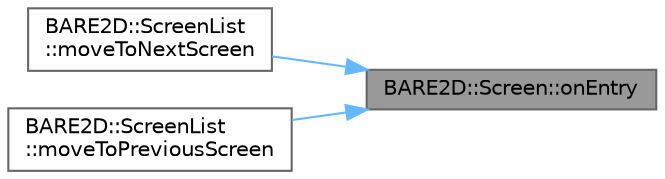 digraph "BARE2D::Screen::onEntry"
{
 // INTERACTIVE_SVG=YES
 // LATEX_PDF_SIZE
  bgcolor="transparent";
  edge [fontname=Helvetica,fontsize=10,labelfontname=Helvetica,labelfontsize=10];
  node [fontname=Helvetica,fontsize=10,shape=box,height=0.2,width=0.4];
  rankdir="RL";
  Node1 [label="BARE2D::Screen::onEntry",height=0.2,width=0.4,color="gray40", fillcolor="grey60", style="filled", fontcolor="black",tooltip="This is pretty close to the init function. It is called every time the screen is entered."];
  Node1 -> Node2 [dir="back",color="steelblue1",style="solid"];
  Node2 [label="BARE2D::ScreenList\l::moveToNextScreen",height=0.2,width=0.4,color="grey40", fillcolor="white", style="filled",URL="$class_b_a_r_e2_d_1_1_screen_list.html#ae8047deac7849ebd02b92d8c347715fb",tooltip="Moves to the next screen, updates needed variables. Also, exits old screen and enters new one."];
  Node1 -> Node3 [dir="back",color="steelblue1",style="solid"];
  Node3 [label="BARE2D::ScreenList\l::moveToPreviousScreen",height=0.2,width=0.4,color="grey40", fillcolor="white", style="filled",URL="$class_b_a_r_e2_d_1_1_screen_list.html#a3456f5ed539fa4b6d50a38600635e878",tooltip="Moves to the previous screen. Similar to moveToNextScreen, in that it makes sure everything's good!"];
}
